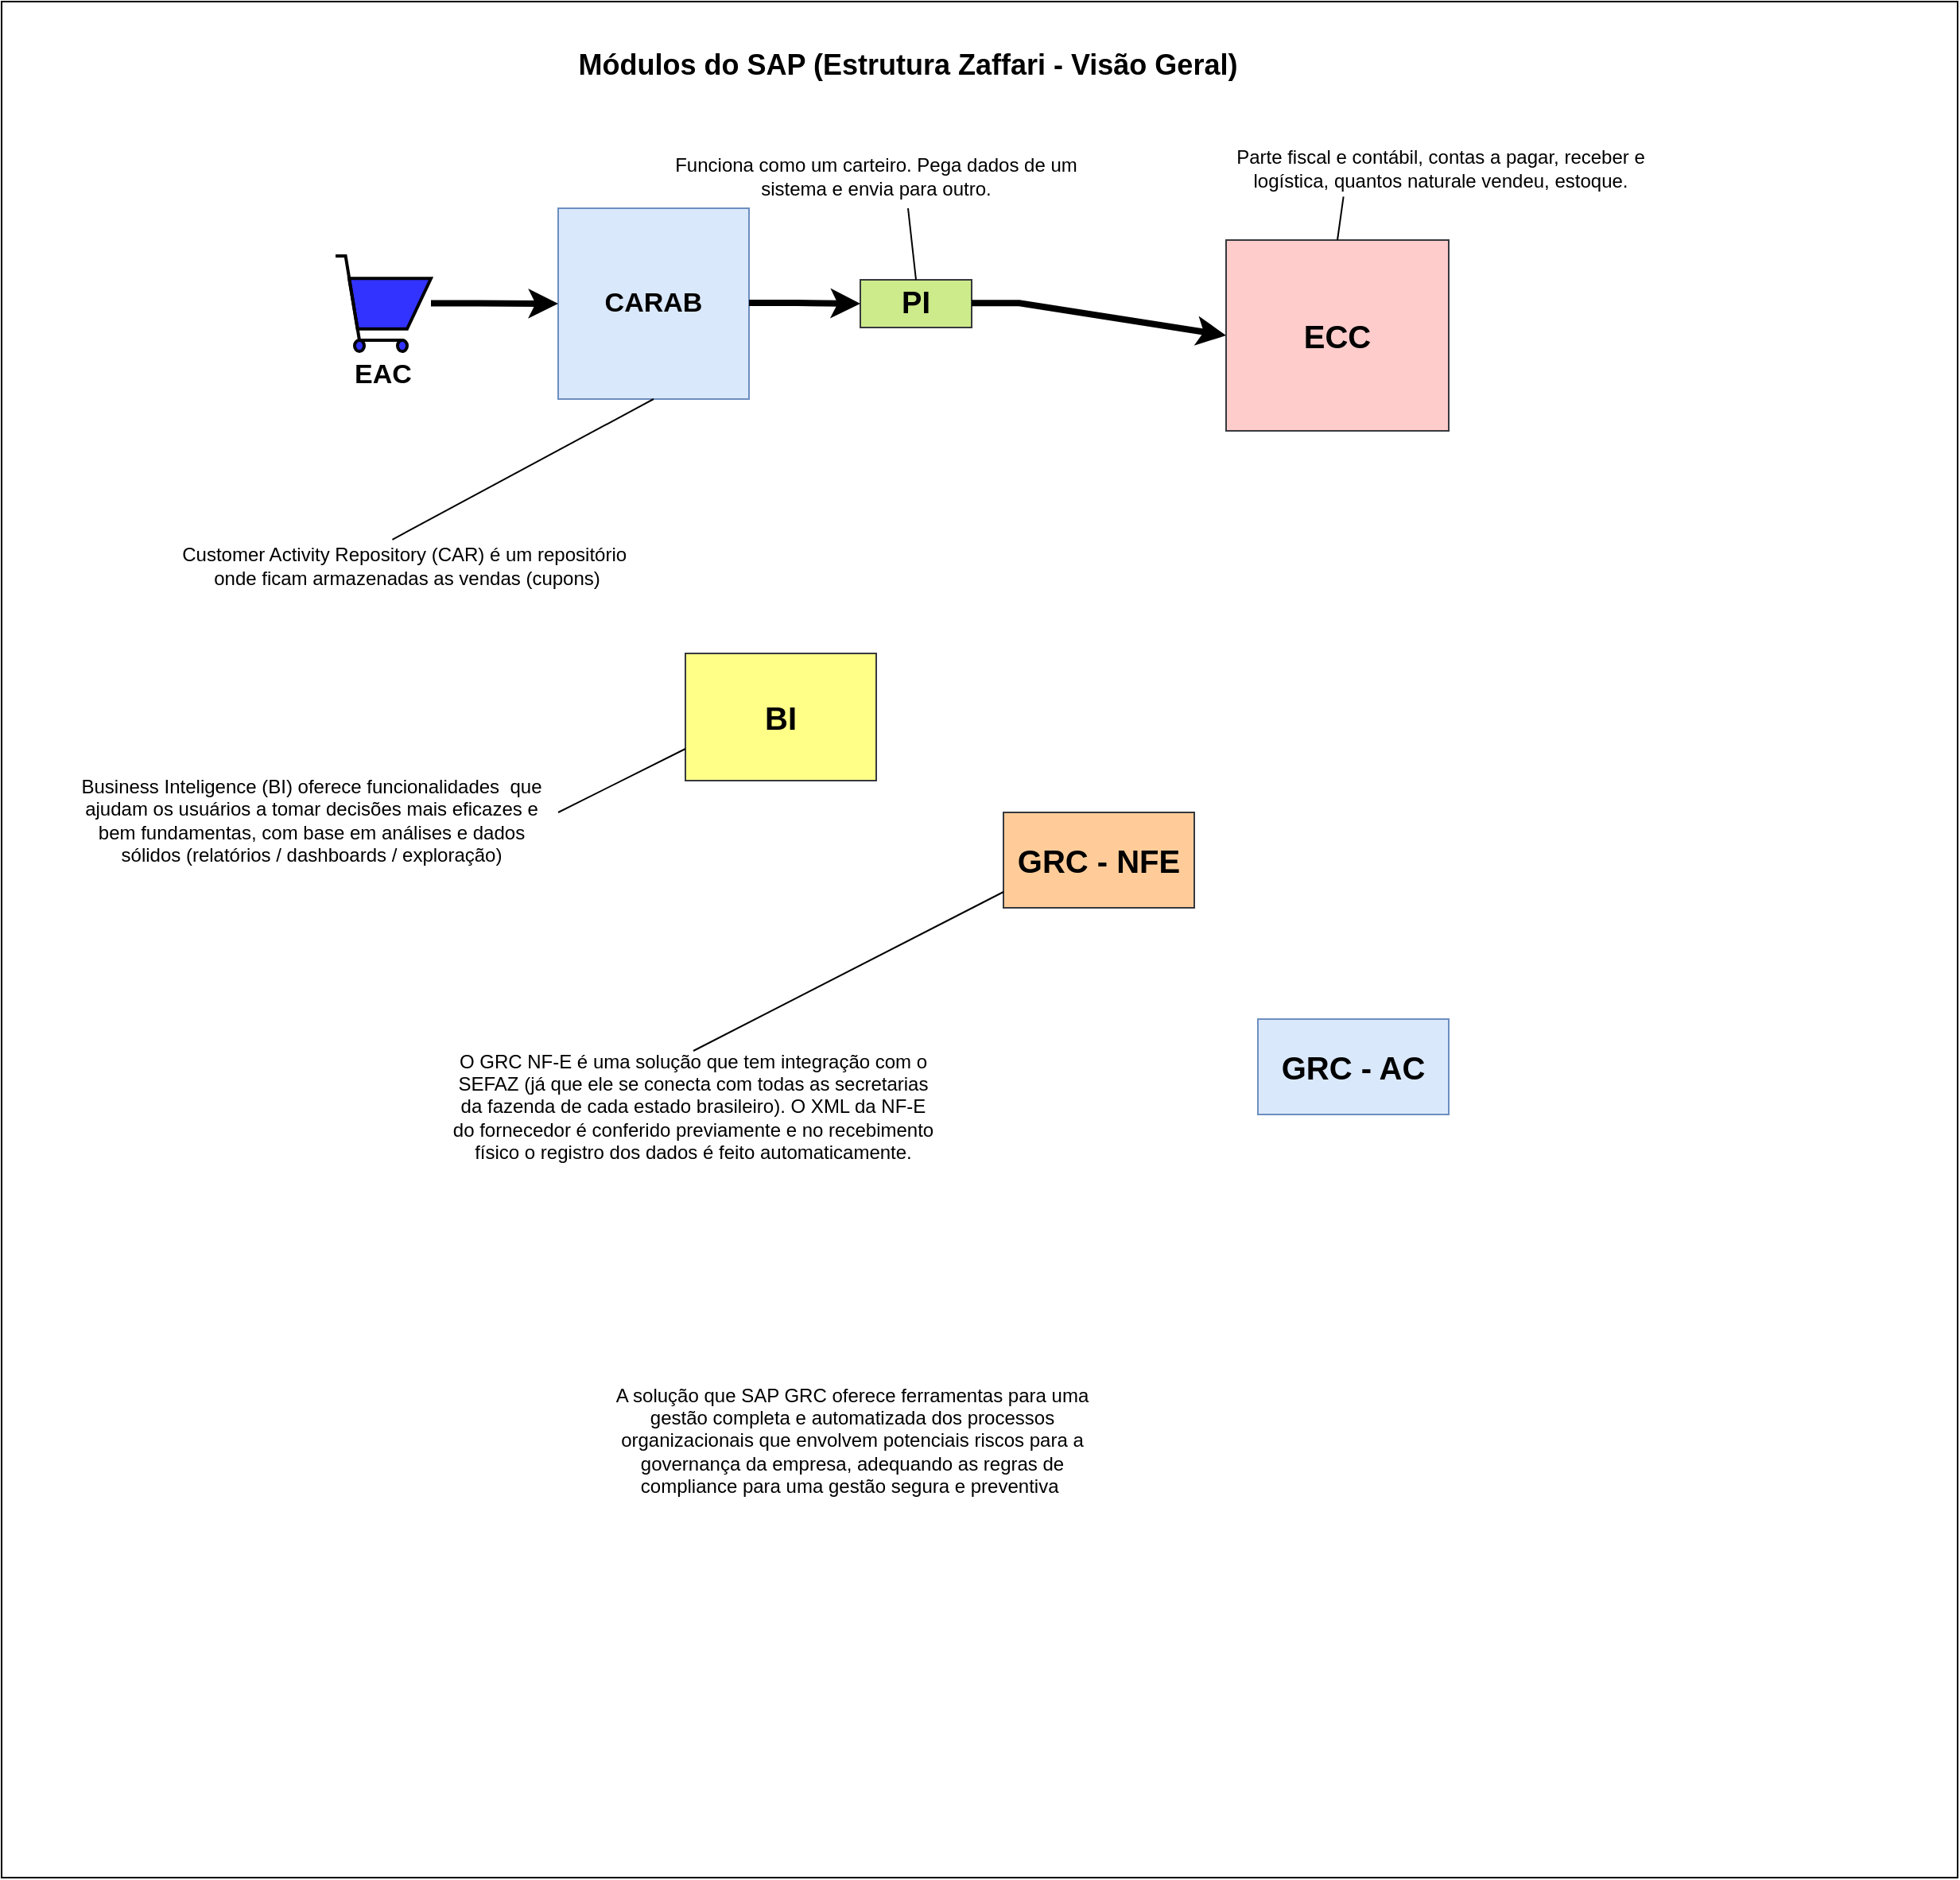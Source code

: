 <mxfile version="24.8.3">
  <diagram name="Página-1" id="zAEK4qtqUi5M_X3Rb6sc">
    <mxGraphModel dx="1733" dy="2829" grid="1" gridSize="10" guides="1" tooltips="1" connect="1" arrows="1" fold="1" page="1" pageScale="1" pageWidth="827" pageHeight="1169" math="0" shadow="0">
      <root>
        <mxCell id="0" />
        <mxCell id="1" parent="0" />
        <mxCell id="ab4cVDcRjz08bC6YEROE-18" value="" style="rounded=0;whiteSpace=wrap;html=1;" vertex="1" parent="1">
          <mxGeometry x="-100" y="-1210" width="1230" height="1180" as="geometry" />
        </mxCell>
        <mxCell id="ab4cVDcRjz08bC6YEROE-1" value="Módulos do SAP (Estrutura Zaffari - Visão Geral)" style="text;html=1;align=center;verticalAlign=middle;whiteSpace=wrap;rounded=0;fontStyle=1;fontSize=18;" vertex="1" parent="1">
          <mxGeometry x="260" y="-1190" width="420" height="40" as="geometry" />
        </mxCell>
        <mxCell id="ab4cVDcRjz08bC6YEROE-2" value="CARAB" style="rounded=0;whiteSpace=wrap;html=1;fillColor=#dae8fc;strokeColor=#6c8ebf;fontStyle=1;fontSize=17;" vertex="1" parent="1">
          <mxGeometry x="250" y="-1080" width="120" height="120" as="geometry" />
        </mxCell>
        <mxCell id="ab4cVDcRjz08bC6YEROE-5" value="&lt;b style=&quot;font-size: 19px;&quot;&gt;PI&lt;/b&gt;" style="rounded=0;whiteSpace=wrap;html=1;fillColor=#cdeb8b;strokeColor=#36393d;fontSize=19;" vertex="1" parent="1">
          <mxGeometry x="440" y="-1035" width="70" height="30" as="geometry" />
        </mxCell>
        <mxCell id="ab4cVDcRjz08bC6YEROE-6" value="&lt;span style=&quot;font-size: 20px;&quot;&gt;ECC&lt;/span&gt;" style="rounded=0;whiteSpace=wrap;html=1;fillColor=#ffcccc;strokeColor=#36393d;fontStyle=1;fontSize=20;" vertex="1" parent="1">
          <mxGeometry x="670" y="-1060" width="140" height="120" as="geometry" />
        </mxCell>
        <mxCell id="ab4cVDcRjz08bC6YEROE-7" value="" style="html=1;verticalLabelPosition=bottom;align=center;labelBackgroundColor=#9AC7BF;verticalAlign=top;strokeWidth=2;strokeColor=#000000;shadow=0;dashed=0;shape=mxgraph.ios7.icons.shopping_cart;fillColor=#3333FF;" vertex="1" parent="1">
          <mxGeometry x="110" y="-1050" width="60" height="60" as="geometry" />
        </mxCell>
        <mxCell id="ab4cVDcRjz08bC6YEROE-10" value="" style="endArrow=classic;html=1;rounded=0;fontColor=#000000;labelBackgroundColor=#000000;fillColor=#000000;endWidth=13.111;strokeWidth=4;entryX=0;entryY=0.5;entryDx=0;entryDy=0;" edge="1" parent="1" target="ab4cVDcRjz08bC6YEROE-2">
          <mxGeometry width="50" height="50" relative="1" as="geometry">
            <mxPoint x="170" y="-1020.19" as="sourcePoint" />
            <mxPoint x="240" y="-1020.19" as="targetPoint" />
            <Array as="points">
              <mxPoint x="200" y="-1020.19" />
            </Array>
          </mxGeometry>
        </mxCell>
        <mxCell id="ab4cVDcRjz08bC6YEROE-12" value="EAC" style="text;html=1;align=center;verticalAlign=middle;whiteSpace=wrap;rounded=0;fontStyle=1;fontSize=17;" vertex="1" parent="1">
          <mxGeometry x="110" y="-990" width="60" height="30" as="geometry" />
        </mxCell>
        <mxCell id="ab4cVDcRjz08bC6YEROE-13" value="" style="endArrow=classic;html=1;rounded=0;fontColor=#000000;labelBackgroundColor=#000000;fillColor=#000000;endWidth=13.111;strokeWidth=4;" edge="1" parent="1">
          <mxGeometry width="50" height="50" relative="1" as="geometry">
            <mxPoint x="370" y="-1020.48" as="sourcePoint" />
            <mxPoint x="440" y="-1020" as="targetPoint" />
            <Array as="points">
              <mxPoint x="400" y="-1020.48" />
            </Array>
          </mxGeometry>
        </mxCell>
        <mxCell id="ab4cVDcRjz08bC6YEROE-15" value="" style="endArrow=classic;html=1;rounded=0;fontColor=#000000;labelBackgroundColor=#000000;fillColor=#000000;endWidth=13.111;strokeWidth=4;entryX=0;entryY=0.5;entryDx=0;entryDy=0;" edge="1" parent="1" target="ab4cVDcRjz08bC6YEROE-6">
          <mxGeometry width="50" height="50" relative="1" as="geometry">
            <mxPoint x="510" y="-1020.33" as="sourcePoint" />
            <mxPoint x="550" y="-1020.33" as="targetPoint" />
            <Array as="points">
              <mxPoint x="540" y="-1020.33" />
            </Array>
          </mxGeometry>
        </mxCell>
        <mxCell id="ab4cVDcRjz08bC6YEROE-16" value="" style="endArrow=none;html=1;rounded=0;exitX=0.5;exitY=0;exitDx=0;exitDy=0;" edge="1" parent="1" source="ab4cVDcRjz08bC6YEROE-5">
          <mxGeometry width="50" height="50" relative="1" as="geometry">
            <mxPoint x="430" y="-1000" as="sourcePoint" />
            <mxPoint x="470" y="-1080" as="targetPoint" />
          </mxGeometry>
        </mxCell>
        <mxCell id="ab4cVDcRjz08bC6YEROE-17" value="Funciona como um carteiro. Pega dados de um sistema e envia para outro." style="text;html=1;align=center;verticalAlign=middle;whiteSpace=wrap;rounded=0;" vertex="1" parent="1">
          <mxGeometry x="320" y="-1120" width="260" height="40" as="geometry" />
        </mxCell>
        <mxCell id="ab4cVDcRjz08bC6YEROE-20" value="Customer Activity Repository (CAR) é um repositório&amp;nbsp; onde ficam armazenadas as vendas (cupons)" style="text;html=1;align=center;verticalAlign=middle;whiteSpace=wrap;rounded=0;" vertex="1" parent="1">
          <mxGeometry x="10" y="-870" width="290" height="30" as="geometry" />
        </mxCell>
        <mxCell id="ab4cVDcRjz08bC6YEROE-21" value="" style="endArrow=none;html=1;rounded=0;entryX=0.5;entryY=1;entryDx=0;entryDy=0;exitX=0.468;exitY=-0.054;exitDx=0;exitDy=0;exitPerimeter=0;" edge="1" parent="1" source="ab4cVDcRjz08bC6YEROE-20" target="ab4cVDcRjz08bC6YEROE-2">
          <mxGeometry width="50" height="50" relative="1" as="geometry">
            <mxPoint x="160" y="-880" as="sourcePoint" />
            <mxPoint x="152.5" y="-940" as="targetPoint" />
          </mxGeometry>
        </mxCell>
        <mxCell id="ab4cVDcRjz08bC6YEROE-22" value="Parte fiscal e contábil, contas a pagar, receber e logística, quantos naturale vendeu, estoque." style="text;html=1;align=center;verticalAlign=middle;whiteSpace=wrap;rounded=0;" vertex="1" parent="1">
          <mxGeometry x="660" y="-1120" width="290" height="30" as="geometry" />
        </mxCell>
        <mxCell id="ab4cVDcRjz08bC6YEROE-23" value="" style="endArrow=none;html=1;rounded=0;exitX=0.289;exitY=1.09;exitDx=0;exitDy=0;exitPerimeter=0;entryX=0.5;entryY=0;entryDx=0;entryDy=0;" edge="1" parent="1" source="ab4cVDcRjz08bC6YEROE-22" target="ab4cVDcRjz08bC6YEROE-6">
          <mxGeometry width="50" height="50" relative="1" as="geometry">
            <mxPoint x="700" y="-1060" as="sourcePoint" />
            <mxPoint x="610" y="-1040" as="targetPoint" />
          </mxGeometry>
        </mxCell>
        <mxCell id="ab4cVDcRjz08bC6YEROE-24" value="BI" style="rounded=0;whiteSpace=wrap;html=1;fillColor=#ffff88;strokeColor=#36393d;fontStyle=1;fontSize=20;" vertex="1" parent="1">
          <mxGeometry x="330" y="-800" width="120" height="80" as="geometry" />
        </mxCell>
        <mxCell id="ab4cVDcRjz08bC6YEROE-25" value="" style="endArrow=none;html=1;rounded=0;entryX=0;entryY=0.75;entryDx=0;entryDy=0;" edge="1" parent="1" target="ab4cVDcRjz08bC6YEROE-24">
          <mxGeometry width="50" height="50" relative="1" as="geometry">
            <mxPoint x="250" y="-700" as="sourcePoint" />
            <mxPoint x="330" y="-760" as="targetPoint" />
          </mxGeometry>
        </mxCell>
        <mxCell id="ab4cVDcRjz08bC6YEROE-26" value="Business Inteligence (BI) oferece funcionalidades&amp;nbsp; que ajudam os usuários a tomar decisões mais eficazes e bem fundamentas, com base em análises e dados sólidos (relatórios / dashboards / exploração)" style="text;html=1;align=center;verticalAlign=middle;whiteSpace=wrap;rounded=0;" vertex="1" parent="1">
          <mxGeometry x="-60" y="-730" width="310" height="70" as="geometry" />
        </mxCell>
        <mxCell id="ab4cVDcRjz08bC6YEROE-27" value="GRC - NFE" style="rounded=0;whiteSpace=wrap;html=1;fillColor=#ffcc99;strokeColor=#36393d;fontStyle=1;fontSize=20;" vertex="1" parent="1">
          <mxGeometry x="530" y="-700" width="120" height="60" as="geometry" />
        </mxCell>
        <mxCell id="ab4cVDcRjz08bC6YEROE-28" value="O GRC NF-E é uma solução que tem integração com o SEFAZ (já que ele se conecta com todas as secretarias da fazenda de cada estado brasileiro). O XML da NF-E do fornecedor é conferido previamente e no recebimento físico o registro dos dados é feito automaticamente." style="text;html=1;align=center;verticalAlign=middle;whiteSpace=wrap;rounded=0;" vertex="1" parent="1">
          <mxGeometry x="180" y="-550" width="310" height="70" as="geometry" />
        </mxCell>
        <mxCell id="ab4cVDcRjz08bC6YEROE-29" value="" style="endArrow=none;html=1;rounded=0;entryX=0;entryY=0.75;entryDx=0;entryDy=0;exitX=0.5;exitY=0;exitDx=0;exitDy=0;" edge="1" parent="1" source="ab4cVDcRjz08bC6YEROE-28">
          <mxGeometry width="50" height="50" relative="1" as="geometry">
            <mxPoint x="450" y="-610" as="sourcePoint" />
            <mxPoint x="530" y="-650" as="targetPoint" />
          </mxGeometry>
        </mxCell>
        <mxCell id="ab4cVDcRjz08bC6YEROE-30" value="GRC - AC" style="rounded=0;whiteSpace=wrap;html=1;fillColor=#dae8fc;strokeColor=#6c8ebf;fontStyle=1;fontSize=20;" vertex="1" parent="1">
          <mxGeometry x="690" y="-570" width="120" height="60" as="geometry" />
        </mxCell>
        <mxCell id="ab4cVDcRjz08bC6YEROE-31" value="A solução que SAP GRC oferece ferramentas para uma gestão completa e automatizada dos processos organizacionais que envolvem potenciais riscos para a governança da empresa, adequando as regras de compliance para uma gestão segura e preventiva&amp;nbsp;" style="text;html=1;align=center;verticalAlign=middle;whiteSpace=wrap;rounded=0;" vertex="1" parent="1">
          <mxGeometry x="280" y="-340" width="310" height="70" as="geometry" />
        </mxCell>
      </root>
    </mxGraphModel>
  </diagram>
</mxfile>
